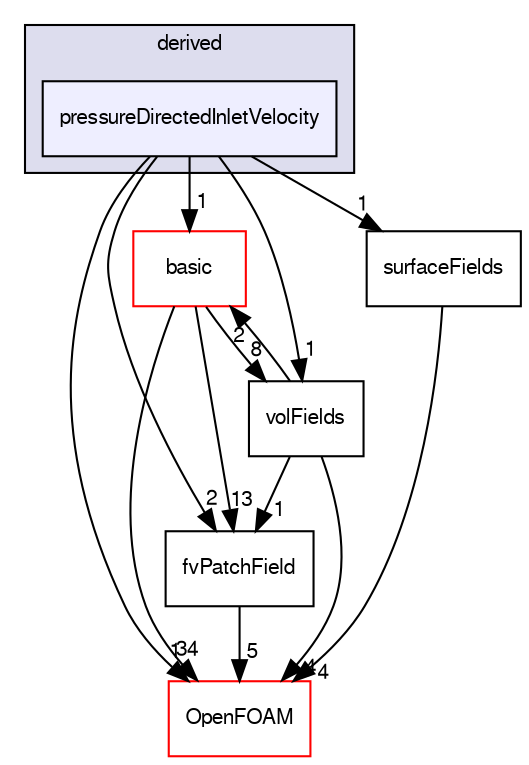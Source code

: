 digraph "src/finiteVolume/fields/fvPatchFields/derived/pressureDirectedInletVelocity" {
  bgcolor=transparent;
  compound=true
  node [ fontsize="10", fontname="FreeSans"];
  edge [ labelfontsize="10", labelfontname="FreeSans"];
  subgraph clusterdir_ece9aa6b5af9a7776a75b0c1993b0910 {
    graph [ bgcolor="#ddddee", pencolor="black", label="derived" fontname="FreeSans", fontsize="10", URL="dir_ece9aa6b5af9a7776a75b0c1993b0910.html"]
  dir_c14dd256df0298feeac0abbe3fbd17b7 [shape=box, label="pressureDirectedInletVelocity", style="filled", fillcolor="#eeeeff", pencolor="black", URL="dir_c14dd256df0298feeac0abbe3fbd17b7.html"];
  }
  dir_546b14c9025d30bb5b92fa069dbdd82c [shape=box label="basic" color="red" URL="dir_546b14c9025d30bb5b92fa069dbdd82c.html"];
  dir_6b9423849569a7ee618201e7cfce9eaa [shape=box label="fvPatchField" URL="dir_6b9423849569a7ee618201e7cfce9eaa.html"];
  dir_bd8bf7fa65467c460a50eacc456ce356 [shape=box label="volFields" URL="dir_bd8bf7fa65467c460a50eacc456ce356.html"];
  dir_c5473ff19b20e6ec4dfe5c310b3778a8 [shape=box label="OpenFOAM" color="red" URL="dir_c5473ff19b20e6ec4dfe5c310b3778a8.html"];
  dir_606ba9250f9107f82f779cbd3e87c3a5 [shape=box label="surfaceFields" URL="dir_606ba9250f9107f82f779cbd3e87c3a5.html"];
  dir_546b14c9025d30bb5b92fa069dbdd82c->dir_6b9423849569a7ee618201e7cfce9eaa [headlabel="13", labeldistance=1.5 headhref="dir_000785_000882.html"];
  dir_546b14c9025d30bb5b92fa069dbdd82c->dir_bd8bf7fa65467c460a50eacc456ce356 [headlabel="8", labeldistance=1.5 headhref="dir_000785_000903.html"];
  dir_546b14c9025d30bb5b92fa069dbdd82c->dir_c5473ff19b20e6ec4dfe5c310b3778a8 [headlabel="34", labeldistance=1.5 headhref="dir_000785_001732.html"];
  dir_c14dd256df0298feeac0abbe3fbd17b7->dir_546b14c9025d30bb5b92fa069dbdd82c [headlabel="1", labeldistance=1.5 headhref="dir_000849_000785.html"];
  dir_c14dd256df0298feeac0abbe3fbd17b7->dir_6b9423849569a7ee618201e7cfce9eaa [headlabel="2", labeldistance=1.5 headhref="dir_000849_000882.html"];
  dir_c14dd256df0298feeac0abbe3fbd17b7->dir_bd8bf7fa65467c460a50eacc456ce356 [headlabel="1", labeldistance=1.5 headhref="dir_000849_000903.html"];
  dir_c14dd256df0298feeac0abbe3fbd17b7->dir_c5473ff19b20e6ec4dfe5c310b3778a8 [headlabel="1", labeldistance=1.5 headhref="dir_000849_001732.html"];
  dir_c14dd256df0298feeac0abbe3fbd17b7->dir_606ba9250f9107f82f779cbd3e87c3a5 [headlabel="1", labeldistance=1.5 headhref="dir_000849_000902.html"];
  dir_6b9423849569a7ee618201e7cfce9eaa->dir_c5473ff19b20e6ec4dfe5c310b3778a8 [headlabel="5", labeldistance=1.5 headhref="dir_000882_001732.html"];
  dir_bd8bf7fa65467c460a50eacc456ce356->dir_546b14c9025d30bb5b92fa069dbdd82c [headlabel="2", labeldistance=1.5 headhref="dir_000903_000785.html"];
  dir_bd8bf7fa65467c460a50eacc456ce356->dir_6b9423849569a7ee618201e7cfce9eaa [headlabel="1", labeldistance=1.5 headhref="dir_000903_000882.html"];
  dir_bd8bf7fa65467c460a50eacc456ce356->dir_c5473ff19b20e6ec4dfe5c310b3778a8 [headlabel="4", labeldistance=1.5 headhref="dir_000903_001732.html"];
  dir_606ba9250f9107f82f779cbd3e87c3a5->dir_c5473ff19b20e6ec4dfe5c310b3778a8 [headlabel="4", labeldistance=1.5 headhref="dir_000902_001732.html"];
}
